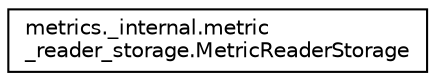 digraph "Graphical Class Hierarchy"
{
 // LATEX_PDF_SIZE
  edge [fontname="Helvetica",fontsize="10",labelfontname="Helvetica",labelfontsize="10"];
  node [fontname="Helvetica",fontsize="10",shape=record];
  rankdir="LR";
  Node0 [label="metrics._internal.metric\l_reader_storage.MetricReaderStorage",height=0.2,width=0.4,color="black", fillcolor="white", style="filled",URL="$classmetrics_1_1__internal_1_1metric__reader__storage_1_1MetricReaderStorage.html",tooltip=" "];
}

